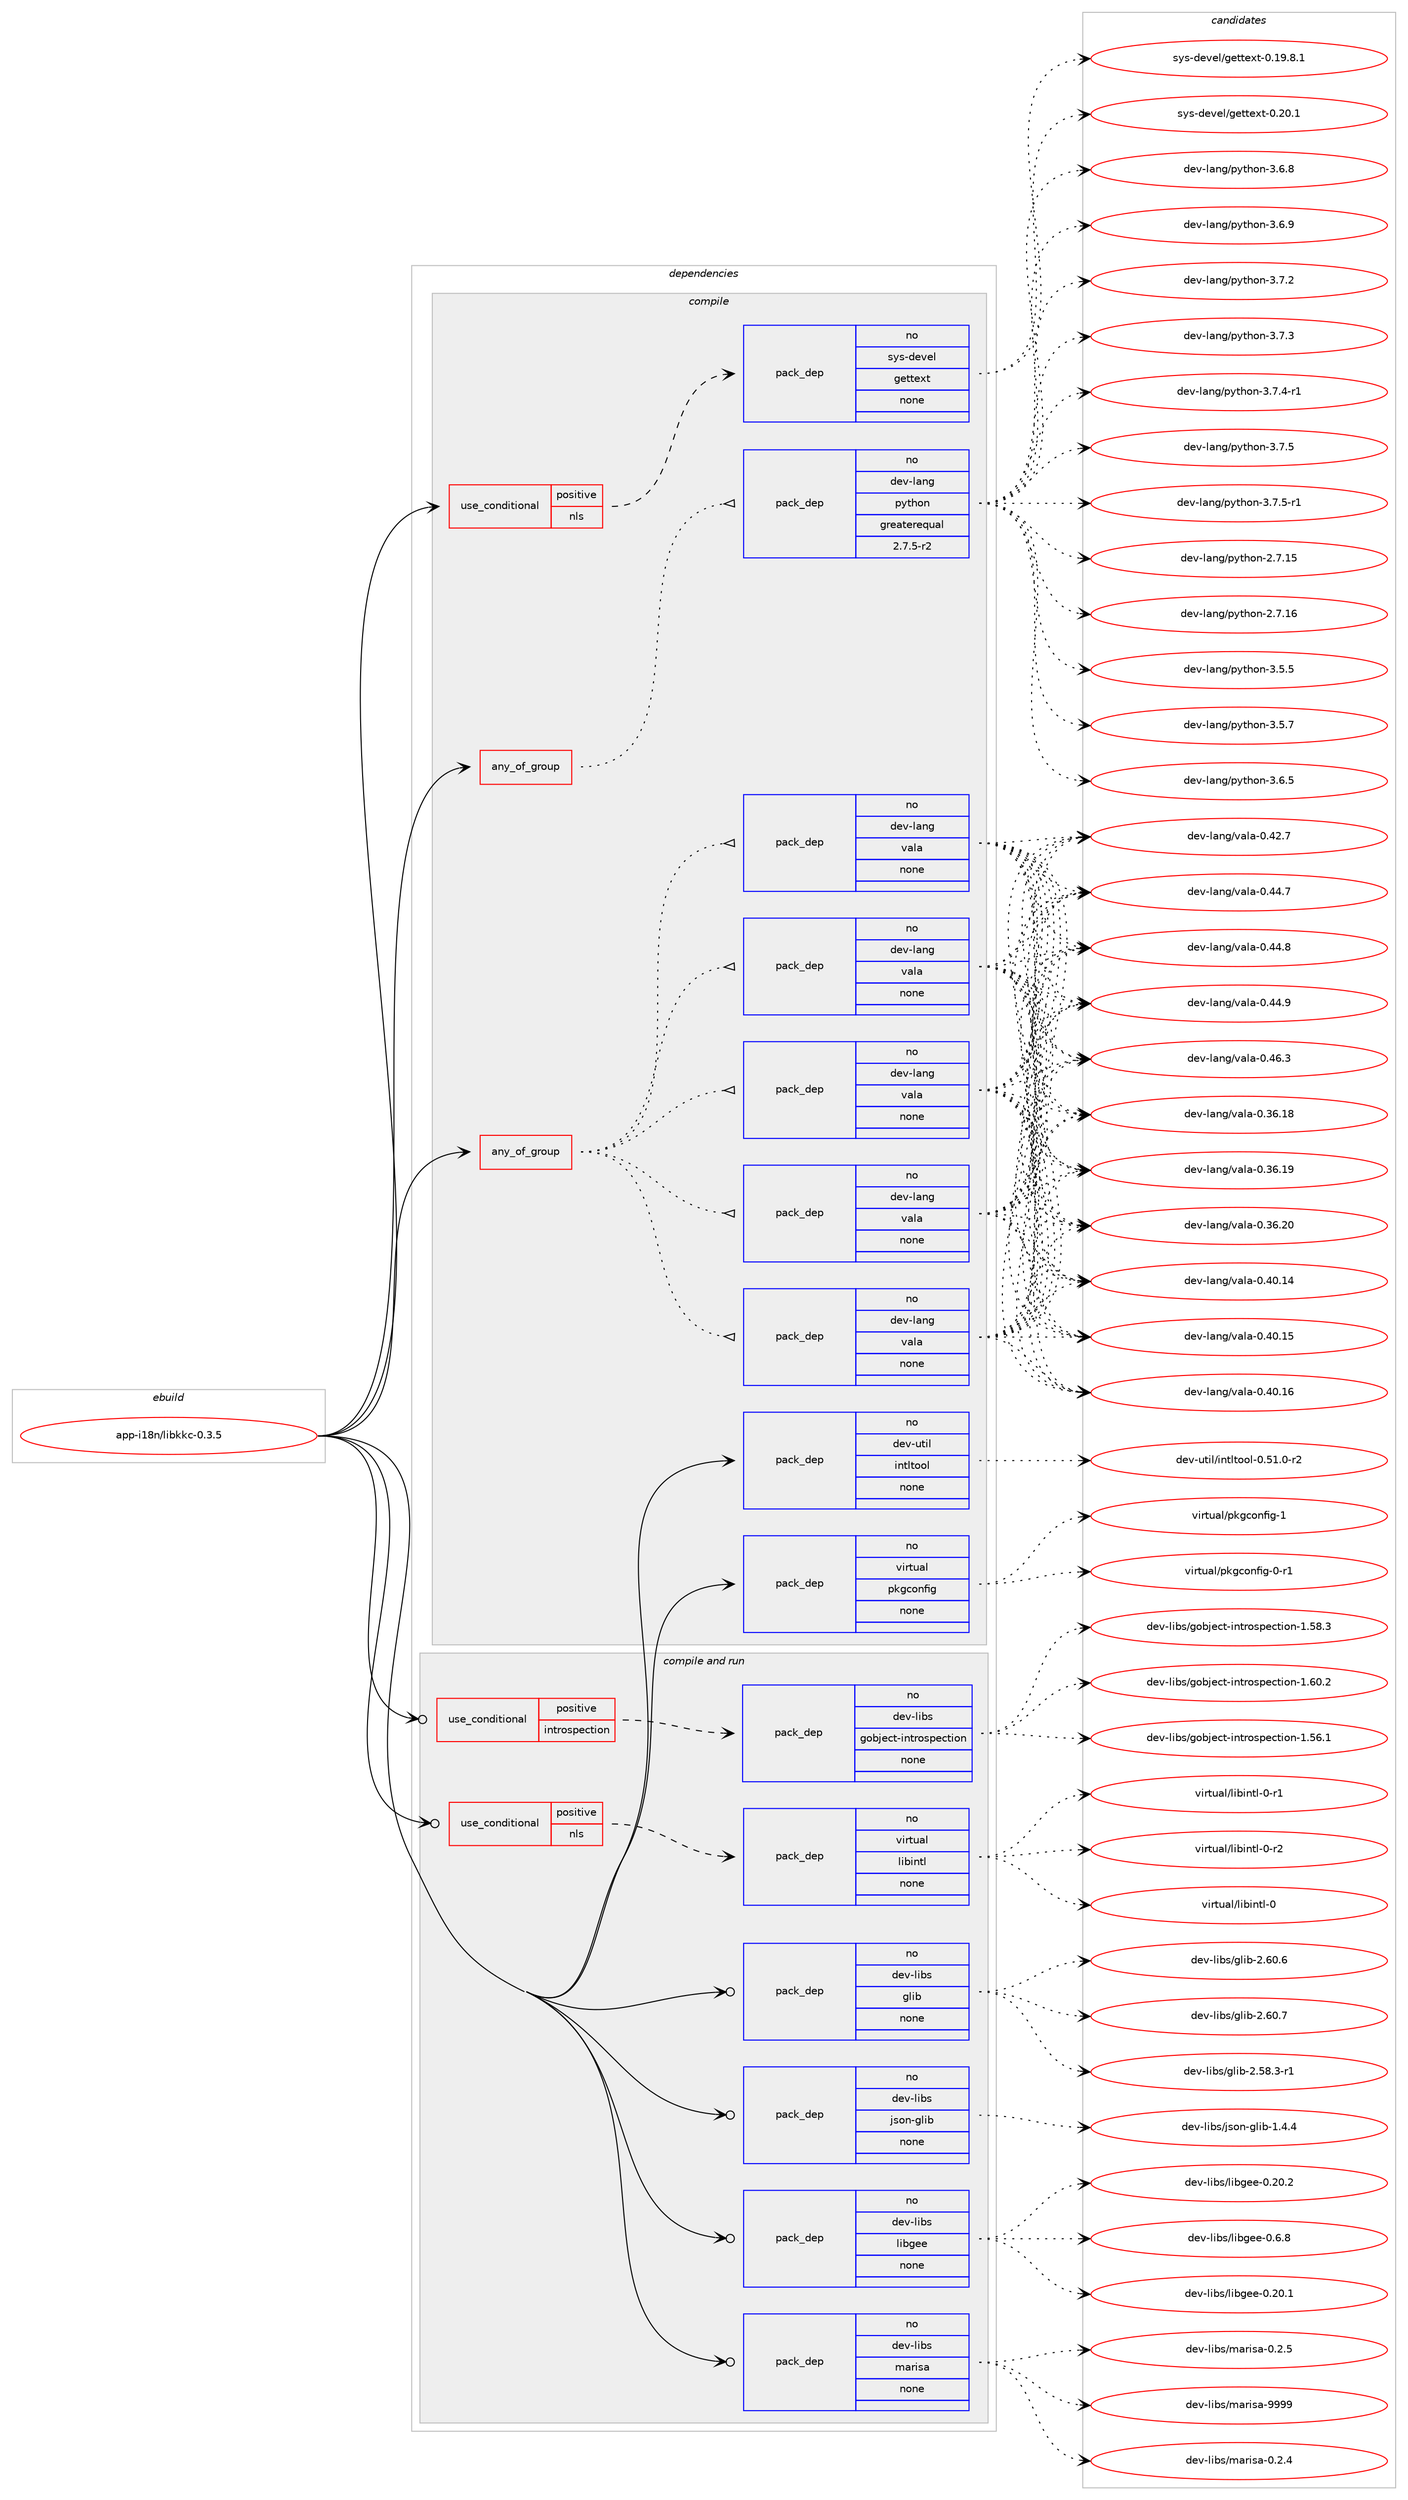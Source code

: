 digraph prolog {

# *************
# Graph options
# *************

newrank=true;
concentrate=true;
compound=true;
graph [rankdir=LR,fontname=Helvetica,fontsize=10,ranksep=1.5];#, ranksep=2.5, nodesep=0.2];
edge  [arrowhead=vee];
node  [fontname=Helvetica,fontsize=10];

# **********
# The ebuild
# **********

subgraph cluster_leftcol {
color=gray;
rank=same;
label=<<i>ebuild</i>>;
id [label="app-i18n/libkkc-0.3.5", color=red, width=4, href="../app-i18n/libkkc-0.3.5.svg"];
}

# ****************
# The dependencies
# ****************

subgraph cluster_midcol {
color=gray;
label=<<i>dependencies</i>>;
subgraph cluster_compile {
fillcolor="#eeeeee";
style=filled;
label=<<i>compile</i>>;
subgraph any8608 {
dependency495274 [label=<<TABLE BORDER="0" CELLBORDER="1" CELLSPACING="0" CELLPADDING="4"><TR><TD CELLPADDING="10">any_of_group</TD></TR></TABLE>>, shape=none, color=red];subgraph pack367963 {
dependency495275 [label=<<TABLE BORDER="0" CELLBORDER="1" CELLSPACING="0" CELLPADDING="4" WIDTH="220"><TR><TD ROWSPAN="6" CELLPADDING="30">pack_dep</TD></TR><TR><TD WIDTH="110">no</TD></TR><TR><TD>dev-lang</TD></TR><TR><TD>python</TD></TR><TR><TD>greaterequal</TD></TR><TR><TD>2.7.5-r2</TD></TR></TABLE>>, shape=none, color=blue];
}
dependency495274:e -> dependency495275:w [weight=20,style="dotted",arrowhead="oinv"];
}
id:e -> dependency495274:w [weight=20,style="solid",arrowhead="vee"];
subgraph any8609 {
dependency495276 [label=<<TABLE BORDER="0" CELLBORDER="1" CELLSPACING="0" CELLPADDING="4"><TR><TD CELLPADDING="10">any_of_group</TD></TR></TABLE>>, shape=none, color=red];subgraph pack367964 {
dependency495277 [label=<<TABLE BORDER="0" CELLBORDER="1" CELLSPACING="0" CELLPADDING="4" WIDTH="220"><TR><TD ROWSPAN="6" CELLPADDING="30">pack_dep</TD></TR><TR><TD WIDTH="110">no</TD></TR><TR><TD>dev-lang</TD></TR><TR><TD>vala</TD></TR><TR><TD>none</TD></TR><TR><TD></TD></TR></TABLE>>, shape=none, color=blue];
}
dependency495276:e -> dependency495277:w [weight=20,style="dotted",arrowhead="oinv"];
subgraph pack367965 {
dependency495278 [label=<<TABLE BORDER="0" CELLBORDER="1" CELLSPACING="0" CELLPADDING="4" WIDTH="220"><TR><TD ROWSPAN="6" CELLPADDING="30">pack_dep</TD></TR><TR><TD WIDTH="110">no</TD></TR><TR><TD>dev-lang</TD></TR><TR><TD>vala</TD></TR><TR><TD>none</TD></TR><TR><TD></TD></TR></TABLE>>, shape=none, color=blue];
}
dependency495276:e -> dependency495278:w [weight=20,style="dotted",arrowhead="oinv"];
subgraph pack367966 {
dependency495279 [label=<<TABLE BORDER="0" CELLBORDER="1" CELLSPACING="0" CELLPADDING="4" WIDTH="220"><TR><TD ROWSPAN="6" CELLPADDING="30">pack_dep</TD></TR><TR><TD WIDTH="110">no</TD></TR><TR><TD>dev-lang</TD></TR><TR><TD>vala</TD></TR><TR><TD>none</TD></TR><TR><TD></TD></TR></TABLE>>, shape=none, color=blue];
}
dependency495276:e -> dependency495279:w [weight=20,style="dotted",arrowhead="oinv"];
subgraph pack367967 {
dependency495280 [label=<<TABLE BORDER="0" CELLBORDER="1" CELLSPACING="0" CELLPADDING="4" WIDTH="220"><TR><TD ROWSPAN="6" CELLPADDING="30">pack_dep</TD></TR><TR><TD WIDTH="110">no</TD></TR><TR><TD>dev-lang</TD></TR><TR><TD>vala</TD></TR><TR><TD>none</TD></TR><TR><TD></TD></TR></TABLE>>, shape=none, color=blue];
}
dependency495276:e -> dependency495280:w [weight=20,style="dotted",arrowhead="oinv"];
subgraph pack367968 {
dependency495281 [label=<<TABLE BORDER="0" CELLBORDER="1" CELLSPACING="0" CELLPADDING="4" WIDTH="220"><TR><TD ROWSPAN="6" CELLPADDING="30">pack_dep</TD></TR><TR><TD WIDTH="110">no</TD></TR><TR><TD>dev-lang</TD></TR><TR><TD>vala</TD></TR><TR><TD>none</TD></TR><TR><TD></TD></TR></TABLE>>, shape=none, color=blue];
}
dependency495276:e -> dependency495281:w [weight=20,style="dotted",arrowhead="oinv"];
}
id:e -> dependency495276:w [weight=20,style="solid",arrowhead="vee"];
subgraph cond118391 {
dependency495282 [label=<<TABLE BORDER="0" CELLBORDER="1" CELLSPACING="0" CELLPADDING="4"><TR><TD ROWSPAN="3" CELLPADDING="10">use_conditional</TD></TR><TR><TD>positive</TD></TR><TR><TD>nls</TD></TR></TABLE>>, shape=none, color=red];
subgraph pack367969 {
dependency495283 [label=<<TABLE BORDER="0" CELLBORDER="1" CELLSPACING="0" CELLPADDING="4" WIDTH="220"><TR><TD ROWSPAN="6" CELLPADDING="30">pack_dep</TD></TR><TR><TD WIDTH="110">no</TD></TR><TR><TD>sys-devel</TD></TR><TR><TD>gettext</TD></TR><TR><TD>none</TD></TR><TR><TD></TD></TR></TABLE>>, shape=none, color=blue];
}
dependency495282:e -> dependency495283:w [weight=20,style="dashed",arrowhead="vee"];
}
id:e -> dependency495282:w [weight=20,style="solid",arrowhead="vee"];
subgraph pack367970 {
dependency495284 [label=<<TABLE BORDER="0" CELLBORDER="1" CELLSPACING="0" CELLPADDING="4" WIDTH="220"><TR><TD ROWSPAN="6" CELLPADDING="30">pack_dep</TD></TR><TR><TD WIDTH="110">no</TD></TR><TR><TD>dev-util</TD></TR><TR><TD>intltool</TD></TR><TR><TD>none</TD></TR><TR><TD></TD></TR></TABLE>>, shape=none, color=blue];
}
id:e -> dependency495284:w [weight=20,style="solid",arrowhead="vee"];
subgraph pack367971 {
dependency495285 [label=<<TABLE BORDER="0" CELLBORDER="1" CELLSPACING="0" CELLPADDING="4" WIDTH="220"><TR><TD ROWSPAN="6" CELLPADDING="30">pack_dep</TD></TR><TR><TD WIDTH="110">no</TD></TR><TR><TD>virtual</TD></TR><TR><TD>pkgconfig</TD></TR><TR><TD>none</TD></TR><TR><TD></TD></TR></TABLE>>, shape=none, color=blue];
}
id:e -> dependency495285:w [weight=20,style="solid",arrowhead="vee"];
}
subgraph cluster_compileandrun {
fillcolor="#eeeeee";
style=filled;
label=<<i>compile and run</i>>;
subgraph cond118392 {
dependency495286 [label=<<TABLE BORDER="0" CELLBORDER="1" CELLSPACING="0" CELLPADDING="4"><TR><TD ROWSPAN="3" CELLPADDING="10">use_conditional</TD></TR><TR><TD>positive</TD></TR><TR><TD>introspection</TD></TR></TABLE>>, shape=none, color=red];
subgraph pack367972 {
dependency495287 [label=<<TABLE BORDER="0" CELLBORDER="1" CELLSPACING="0" CELLPADDING="4" WIDTH="220"><TR><TD ROWSPAN="6" CELLPADDING="30">pack_dep</TD></TR><TR><TD WIDTH="110">no</TD></TR><TR><TD>dev-libs</TD></TR><TR><TD>gobject-introspection</TD></TR><TR><TD>none</TD></TR><TR><TD></TD></TR></TABLE>>, shape=none, color=blue];
}
dependency495286:e -> dependency495287:w [weight=20,style="dashed",arrowhead="vee"];
}
id:e -> dependency495286:w [weight=20,style="solid",arrowhead="odotvee"];
subgraph cond118393 {
dependency495288 [label=<<TABLE BORDER="0" CELLBORDER="1" CELLSPACING="0" CELLPADDING="4"><TR><TD ROWSPAN="3" CELLPADDING="10">use_conditional</TD></TR><TR><TD>positive</TD></TR><TR><TD>nls</TD></TR></TABLE>>, shape=none, color=red];
subgraph pack367973 {
dependency495289 [label=<<TABLE BORDER="0" CELLBORDER="1" CELLSPACING="0" CELLPADDING="4" WIDTH="220"><TR><TD ROWSPAN="6" CELLPADDING="30">pack_dep</TD></TR><TR><TD WIDTH="110">no</TD></TR><TR><TD>virtual</TD></TR><TR><TD>libintl</TD></TR><TR><TD>none</TD></TR><TR><TD></TD></TR></TABLE>>, shape=none, color=blue];
}
dependency495288:e -> dependency495289:w [weight=20,style="dashed",arrowhead="vee"];
}
id:e -> dependency495288:w [weight=20,style="solid",arrowhead="odotvee"];
subgraph pack367974 {
dependency495290 [label=<<TABLE BORDER="0" CELLBORDER="1" CELLSPACING="0" CELLPADDING="4" WIDTH="220"><TR><TD ROWSPAN="6" CELLPADDING="30">pack_dep</TD></TR><TR><TD WIDTH="110">no</TD></TR><TR><TD>dev-libs</TD></TR><TR><TD>glib</TD></TR><TR><TD>none</TD></TR><TR><TD></TD></TR></TABLE>>, shape=none, color=blue];
}
id:e -> dependency495290:w [weight=20,style="solid",arrowhead="odotvee"];
subgraph pack367975 {
dependency495291 [label=<<TABLE BORDER="0" CELLBORDER="1" CELLSPACING="0" CELLPADDING="4" WIDTH="220"><TR><TD ROWSPAN="6" CELLPADDING="30">pack_dep</TD></TR><TR><TD WIDTH="110">no</TD></TR><TR><TD>dev-libs</TD></TR><TR><TD>json-glib</TD></TR><TR><TD>none</TD></TR><TR><TD></TD></TR></TABLE>>, shape=none, color=blue];
}
id:e -> dependency495291:w [weight=20,style="solid",arrowhead="odotvee"];
subgraph pack367976 {
dependency495292 [label=<<TABLE BORDER="0" CELLBORDER="1" CELLSPACING="0" CELLPADDING="4" WIDTH="220"><TR><TD ROWSPAN="6" CELLPADDING="30">pack_dep</TD></TR><TR><TD WIDTH="110">no</TD></TR><TR><TD>dev-libs</TD></TR><TR><TD>libgee</TD></TR><TR><TD>none</TD></TR><TR><TD></TD></TR></TABLE>>, shape=none, color=blue];
}
id:e -> dependency495292:w [weight=20,style="solid",arrowhead="odotvee"];
subgraph pack367977 {
dependency495293 [label=<<TABLE BORDER="0" CELLBORDER="1" CELLSPACING="0" CELLPADDING="4" WIDTH="220"><TR><TD ROWSPAN="6" CELLPADDING="30">pack_dep</TD></TR><TR><TD WIDTH="110">no</TD></TR><TR><TD>dev-libs</TD></TR><TR><TD>marisa</TD></TR><TR><TD>none</TD></TR><TR><TD></TD></TR></TABLE>>, shape=none, color=blue];
}
id:e -> dependency495293:w [weight=20,style="solid",arrowhead="odotvee"];
}
subgraph cluster_run {
fillcolor="#eeeeee";
style=filled;
label=<<i>run</i>>;
}
}

# **************
# The candidates
# **************

subgraph cluster_choices {
rank=same;
color=gray;
label=<<i>candidates</i>>;

subgraph choice367963 {
color=black;
nodesep=1;
choice10010111845108971101034711212111610411111045504655464953 [label="dev-lang/python-2.7.15", color=red, width=4,href="../dev-lang/python-2.7.15.svg"];
choice10010111845108971101034711212111610411111045504655464954 [label="dev-lang/python-2.7.16", color=red, width=4,href="../dev-lang/python-2.7.16.svg"];
choice100101118451089711010347112121116104111110455146534653 [label="dev-lang/python-3.5.5", color=red, width=4,href="../dev-lang/python-3.5.5.svg"];
choice100101118451089711010347112121116104111110455146534655 [label="dev-lang/python-3.5.7", color=red, width=4,href="../dev-lang/python-3.5.7.svg"];
choice100101118451089711010347112121116104111110455146544653 [label="dev-lang/python-3.6.5", color=red, width=4,href="../dev-lang/python-3.6.5.svg"];
choice100101118451089711010347112121116104111110455146544656 [label="dev-lang/python-3.6.8", color=red, width=4,href="../dev-lang/python-3.6.8.svg"];
choice100101118451089711010347112121116104111110455146544657 [label="dev-lang/python-3.6.9", color=red, width=4,href="../dev-lang/python-3.6.9.svg"];
choice100101118451089711010347112121116104111110455146554650 [label="dev-lang/python-3.7.2", color=red, width=4,href="../dev-lang/python-3.7.2.svg"];
choice100101118451089711010347112121116104111110455146554651 [label="dev-lang/python-3.7.3", color=red, width=4,href="../dev-lang/python-3.7.3.svg"];
choice1001011184510897110103471121211161041111104551465546524511449 [label="dev-lang/python-3.7.4-r1", color=red, width=4,href="../dev-lang/python-3.7.4-r1.svg"];
choice100101118451089711010347112121116104111110455146554653 [label="dev-lang/python-3.7.5", color=red, width=4,href="../dev-lang/python-3.7.5.svg"];
choice1001011184510897110103471121211161041111104551465546534511449 [label="dev-lang/python-3.7.5-r1", color=red, width=4,href="../dev-lang/python-3.7.5-r1.svg"];
dependency495275:e -> choice10010111845108971101034711212111610411111045504655464953:w [style=dotted,weight="100"];
dependency495275:e -> choice10010111845108971101034711212111610411111045504655464954:w [style=dotted,weight="100"];
dependency495275:e -> choice100101118451089711010347112121116104111110455146534653:w [style=dotted,weight="100"];
dependency495275:e -> choice100101118451089711010347112121116104111110455146534655:w [style=dotted,weight="100"];
dependency495275:e -> choice100101118451089711010347112121116104111110455146544653:w [style=dotted,weight="100"];
dependency495275:e -> choice100101118451089711010347112121116104111110455146544656:w [style=dotted,weight="100"];
dependency495275:e -> choice100101118451089711010347112121116104111110455146544657:w [style=dotted,weight="100"];
dependency495275:e -> choice100101118451089711010347112121116104111110455146554650:w [style=dotted,weight="100"];
dependency495275:e -> choice100101118451089711010347112121116104111110455146554651:w [style=dotted,weight="100"];
dependency495275:e -> choice1001011184510897110103471121211161041111104551465546524511449:w [style=dotted,weight="100"];
dependency495275:e -> choice100101118451089711010347112121116104111110455146554653:w [style=dotted,weight="100"];
dependency495275:e -> choice1001011184510897110103471121211161041111104551465546534511449:w [style=dotted,weight="100"];
}
subgraph choice367964 {
color=black;
nodesep=1;
choice10010111845108971101034711897108974548465154464956 [label="dev-lang/vala-0.36.18", color=red, width=4,href="../dev-lang/vala-0.36.18.svg"];
choice10010111845108971101034711897108974548465154464957 [label="dev-lang/vala-0.36.19", color=red, width=4,href="../dev-lang/vala-0.36.19.svg"];
choice10010111845108971101034711897108974548465154465048 [label="dev-lang/vala-0.36.20", color=red, width=4,href="../dev-lang/vala-0.36.20.svg"];
choice10010111845108971101034711897108974548465248464952 [label="dev-lang/vala-0.40.14", color=red, width=4,href="../dev-lang/vala-0.40.14.svg"];
choice10010111845108971101034711897108974548465248464953 [label="dev-lang/vala-0.40.15", color=red, width=4,href="../dev-lang/vala-0.40.15.svg"];
choice10010111845108971101034711897108974548465248464954 [label="dev-lang/vala-0.40.16", color=red, width=4,href="../dev-lang/vala-0.40.16.svg"];
choice100101118451089711010347118971089745484652504655 [label="dev-lang/vala-0.42.7", color=red, width=4,href="../dev-lang/vala-0.42.7.svg"];
choice100101118451089711010347118971089745484652524655 [label="dev-lang/vala-0.44.7", color=red, width=4,href="../dev-lang/vala-0.44.7.svg"];
choice100101118451089711010347118971089745484652524656 [label="dev-lang/vala-0.44.8", color=red, width=4,href="../dev-lang/vala-0.44.8.svg"];
choice100101118451089711010347118971089745484652524657 [label="dev-lang/vala-0.44.9", color=red, width=4,href="../dev-lang/vala-0.44.9.svg"];
choice100101118451089711010347118971089745484652544651 [label="dev-lang/vala-0.46.3", color=red, width=4,href="../dev-lang/vala-0.46.3.svg"];
dependency495277:e -> choice10010111845108971101034711897108974548465154464956:w [style=dotted,weight="100"];
dependency495277:e -> choice10010111845108971101034711897108974548465154464957:w [style=dotted,weight="100"];
dependency495277:e -> choice10010111845108971101034711897108974548465154465048:w [style=dotted,weight="100"];
dependency495277:e -> choice10010111845108971101034711897108974548465248464952:w [style=dotted,weight="100"];
dependency495277:e -> choice10010111845108971101034711897108974548465248464953:w [style=dotted,weight="100"];
dependency495277:e -> choice10010111845108971101034711897108974548465248464954:w [style=dotted,weight="100"];
dependency495277:e -> choice100101118451089711010347118971089745484652504655:w [style=dotted,weight="100"];
dependency495277:e -> choice100101118451089711010347118971089745484652524655:w [style=dotted,weight="100"];
dependency495277:e -> choice100101118451089711010347118971089745484652524656:w [style=dotted,weight="100"];
dependency495277:e -> choice100101118451089711010347118971089745484652524657:w [style=dotted,weight="100"];
dependency495277:e -> choice100101118451089711010347118971089745484652544651:w [style=dotted,weight="100"];
}
subgraph choice367965 {
color=black;
nodesep=1;
choice10010111845108971101034711897108974548465154464956 [label="dev-lang/vala-0.36.18", color=red, width=4,href="../dev-lang/vala-0.36.18.svg"];
choice10010111845108971101034711897108974548465154464957 [label="dev-lang/vala-0.36.19", color=red, width=4,href="../dev-lang/vala-0.36.19.svg"];
choice10010111845108971101034711897108974548465154465048 [label="dev-lang/vala-0.36.20", color=red, width=4,href="../dev-lang/vala-0.36.20.svg"];
choice10010111845108971101034711897108974548465248464952 [label="dev-lang/vala-0.40.14", color=red, width=4,href="../dev-lang/vala-0.40.14.svg"];
choice10010111845108971101034711897108974548465248464953 [label="dev-lang/vala-0.40.15", color=red, width=4,href="../dev-lang/vala-0.40.15.svg"];
choice10010111845108971101034711897108974548465248464954 [label="dev-lang/vala-0.40.16", color=red, width=4,href="../dev-lang/vala-0.40.16.svg"];
choice100101118451089711010347118971089745484652504655 [label="dev-lang/vala-0.42.7", color=red, width=4,href="../dev-lang/vala-0.42.7.svg"];
choice100101118451089711010347118971089745484652524655 [label="dev-lang/vala-0.44.7", color=red, width=4,href="../dev-lang/vala-0.44.7.svg"];
choice100101118451089711010347118971089745484652524656 [label="dev-lang/vala-0.44.8", color=red, width=4,href="../dev-lang/vala-0.44.8.svg"];
choice100101118451089711010347118971089745484652524657 [label="dev-lang/vala-0.44.9", color=red, width=4,href="../dev-lang/vala-0.44.9.svg"];
choice100101118451089711010347118971089745484652544651 [label="dev-lang/vala-0.46.3", color=red, width=4,href="../dev-lang/vala-0.46.3.svg"];
dependency495278:e -> choice10010111845108971101034711897108974548465154464956:w [style=dotted,weight="100"];
dependency495278:e -> choice10010111845108971101034711897108974548465154464957:w [style=dotted,weight="100"];
dependency495278:e -> choice10010111845108971101034711897108974548465154465048:w [style=dotted,weight="100"];
dependency495278:e -> choice10010111845108971101034711897108974548465248464952:w [style=dotted,weight="100"];
dependency495278:e -> choice10010111845108971101034711897108974548465248464953:w [style=dotted,weight="100"];
dependency495278:e -> choice10010111845108971101034711897108974548465248464954:w [style=dotted,weight="100"];
dependency495278:e -> choice100101118451089711010347118971089745484652504655:w [style=dotted,weight="100"];
dependency495278:e -> choice100101118451089711010347118971089745484652524655:w [style=dotted,weight="100"];
dependency495278:e -> choice100101118451089711010347118971089745484652524656:w [style=dotted,weight="100"];
dependency495278:e -> choice100101118451089711010347118971089745484652524657:w [style=dotted,weight="100"];
dependency495278:e -> choice100101118451089711010347118971089745484652544651:w [style=dotted,weight="100"];
}
subgraph choice367966 {
color=black;
nodesep=1;
choice10010111845108971101034711897108974548465154464956 [label="dev-lang/vala-0.36.18", color=red, width=4,href="../dev-lang/vala-0.36.18.svg"];
choice10010111845108971101034711897108974548465154464957 [label="dev-lang/vala-0.36.19", color=red, width=4,href="../dev-lang/vala-0.36.19.svg"];
choice10010111845108971101034711897108974548465154465048 [label="dev-lang/vala-0.36.20", color=red, width=4,href="../dev-lang/vala-0.36.20.svg"];
choice10010111845108971101034711897108974548465248464952 [label="dev-lang/vala-0.40.14", color=red, width=4,href="../dev-lang/vala-0.40.14.svg"];
choice10010111845108971101034711897108974548465248464953 [label="dev-lang/vala-0.40.15", color=red, width=4,href="../dev-lang/vala-0.40.15.svg"];
choice10010111845108971101034711897108974548465248464954 [label="dev-lang/vala-0.40.16", color=red, width=4,href="../dev-lang/vala-0.40.16.svg"];
choice100101118451089711010347118971089745484652504655 [label="dev-lang/vala-0.42.7", color=red, width=4,href="../dev-lang/vala-0.42.7.svg"];
choice100101118451089711010347118971089745484652524655 [label="dev-lang/vala-0.44.7", color=red, width=4,href="../dev-lang/vala-0.44.7.svg"];
choice100101118451089711010347118971089745484652524656 [label="dev-lang/vala-0.44.8", color=red, width=4,href="../dev-lang/vala-0.44.8.svg"];
choice100101118451089711010347118971089745484652524657 [label="dev-lang/vala-0.44.9", color=red, width=4,href="../dev-lang/vala-0.44.9.svg"];
choice100101118451089711010347118971089745484652544651 [label="dev-lang/vala-0.46.3", color=red, width=4,href="../dev-lang/vala-0.46.3.svg"];
dependency495279:e -> choice10010111845108971101034711897108974548465154464956:w [style=dotted,weight="100"];
dependency495279:e -> choice10010111845108971101034711897108974548465154464957:w [style=dotted,weight="100"];
dependency495279:e -> choice10010111845108971101034711897108974548465154465048:w [style=dotted,weight="100"];
dependency495279:e -> choice10010111845108971101034711897108974548465248464952:w [style=dotted,weight="100"];
dependency495279:e -> choice10010111845108971101034711897108974548465248464953:w [style=dotted,weight="100"];
dependency495279:e -> choice10010111845108971101034711897108974548465248464954:w [style=dotted,weight="100"];
dependency495279:e -> choice100101118451089711010347118971089745484652504655:w [style=dotted,weight="100"];
dependency495279:e -> choice100101118451089711010347118971089745484652524655:w [style=dotted,weight="100"];
dependency495279:e -> choice100101118451089711010347118971089745484652524656:w [style=dotted,weight="100"];
dependency495279:e -> choice100101118451089711010347118971089745484652524657:w [style=dotted,weight="100"];
dependency495279:e -> choice100101118451089711010347118971089745484652544651:w [style=dotted,weight="100"];
}
subgraph choice367967 {
color=black;
nodesep=1;
choice10010111845108971101034711897108974548465154464956 [label="dev-lang/vala-0.36.18", color=red, width=4,href="../dev-lang/vala-0.36.18.svg"];
choice10010111845108971101034711897108974548465154464957 [label="dev-lang/vala-0.36.19", color=red, width=4,href="../dev-lang/vala-0.36.19.svg"];
choice10010111845108971101034711897108974548465154465048 [label="dev-lang/vala-0.36.20", color=red, width=4,href="../dev-lang/vala-0.36.20.svg"];
choice10010111845108971101034711897108974548465248464952 [label="dev-lang/vala-0.40.14", color=red, width=4,href="../dev-lang/vala-0.40.14.svg"];
choice10010111845108971101034711897108974548465248464953 [label="dev-lang/vala-0.40.15", color=red, width=4,href="../dev-lang/vala-0.40.15.svg"];
choice10010111845108971101034711897108974548465248464954 [label="dev-lang/vala-0.40.16", color=red, width=4,href="../dev-lang/vala-0.40.16.svg"];
choice100101118451089711010347118971089745484652504655 [label="dev-lang/vala-0.42.7", color=red, width=4,href="../dev-lang/vala-0.42.7.svg"];
choice100101118451089711010347118971089745484652524655 [label="dev-lang/vala-0.44.7", color=red, width=4,href="../dev-lang/vala-0.44.7.svg"];
choice100101118451089711010347118971089745484652524656 [label="dev-lang/vala-0.44.8", color=red, width=4,href="../dev-lang/vala-0.44.8.svg"];
choice100101118451089711010347118971089745484652524657 [label="dev-lang/vala-0.44.9", color=red, width=4,href="../dev-lang/vala-0.44.9.svg"];
choice100101118451089711010347118971089745484652544651 [label="dev-lang/vala-0.46.3", color=red, width=4,href="../dev-lang/vala-0.46.3.svg"];
dependency495280:e -> choice10010111845108971101034711897108974548465154464956:w [style=dotted,weight="100"];
dependency495280:e -> choice10010111845108971101034711897108974548465154464957:w [style=dotted,weight="100"];
dependency495280:e -> choice10010111845108971101034711897108974548465154465048:w [style=dotted,weight="100"];
dependency495280:e -> choice10010111845108971101034711897108974548465248464952:w [style=dotted,weight="100"];
dependency495280:e -> choice10010111845108971101034711897108974548465248464953:w [style=dotted,weight="100"];
dependency495280:e -> choice10010111845108971101034711897108974548465248464954:w [style=dotted,weight="100"];
dependency495280:e -> choice100101118451089711010347118971089745484652504655:w [style=dotted,weight="100"];
dependency495280:e -> choice100101118451089711010347118971089745484652524655:w [style=dotted,weight="100"];
dependency495280:e -> choice100101118451089711010347118971089745484652524656:w [style=dotted,weight="100"];
dependency495280:e -> choice100101118451089711010347118971089745484652524657:w [style=dotted,weight="100"];
dependency495280:e -> choice100101118451089711010347118971089745484652544651:w [style=dotted,weight="100"];
}
subgraph choice367968 {
color=black;
nodesep=1;
choice10010111845108971101034711897108974548465154464956 [label="dev-lang/vala-0.36.18", color=red, width=4,href="../dev-lang/vala-0.36.18.svg"];
choice10010111845108971101034711897108974548465154464957 [label="dev-lang/vala-0.36.19", color=red, width=4,href="../dev-lang/vala-0.36.19.svg"];
choice10010111845108971101034711897108974548465154465048 [label="dev-lang/vala-0.36.20", color=red, width=4,href="../dev-lang/vala-0.36.20.svg"];
choice10010111845108971101034711897108974548465248464952 [label="dev-lang/vala-0.40.14", color=red, width=4,href="../dev-lang/vala-0.40.14.svg"];
choice10010111845108971101034711897108974548465248464953 [label="dev-lang/vala-0.40.15", color=red, width=4,href="../dev-lang/vala-0.40.15.svg"];
choice10010111845108971101034711897108974548465248464954 [label="dev-lang/vala-0.40.16", color=red, width=4,href="../dev-lang/vala-0.40.16.svg"];
choice100101118451089711010347118971089745484652504655 [label="dev-lang/vala-0.42.7", color=red, width=4,href="../dev-lang/vala-0.42.7.svg"];
choice100101118451089711010347118971089745484652524655 [label="dev-lang/vala-0.44.7", color=red, width=4,href="../dev-lang/vala-0.44.7.svg"];
choice100101118451089711010347118971089745484652524656 [label="dev-lang/vala-0.44.8", color=red, width=4,href="../dev-lang/vala-0.44.8.svg"];
choice100101118451089711010347118971089745484652524657 [label="dev-lang/vala-0.44.9", color=red, width=4,href="../dev-lang/vala-0.44.9.svg"];
choice100101118451089711010347118971089745484652544651 [label="dev-lang/vala-0.46.3", color=red, width=4,href="../dev-lang/vala-0.46.3.svg"];
dependency495281:e -> choice10010111845108971101034711897108974548465154464956:w [style=dotted,weight="100"];
dependency495281:e -> choice10010111845108971101034711897108974548465154464957:w [style=dotted,weight="100"];
dependency495281:e -> choice10010111845108971101034711897108974548465154465048:w [style=dotted,weight="100"];
dependency495281:e -> choice10010111845108971101034711897108974548465248464952:w [style=dotted,weight="100"];
dependency495281:e -> choice10010111845108971101034711897108974548465248464953:w [style=dotted,weight="100"];
dependency495281:e -> choice10010111845108971101034711897108974548465248464954:w [style=dotted,weight="100"];
dependency495281:e -> choice100101118451089711010347118971089745484652504655:w [style=dotted,weight="100"];
dependency495281:e -> choice100101118451089711010347118971089745484652524655:w [style=dotted,weight="100"];
dependency495281:e -> choice100101118451089711010347118971089745484652524656:w [style=dotted,weight="100"];
dependency495281:e -> choice100101118451089711010347118971089745484652524657:w [style=dotted,weight="100"];
dependency495281:e -> choice100101118451089711010347118971089745484652544651:w [style=dotted,weight="100"];
}
subgraph choice367969 {
color=black;
nodesep=1;
choice1151211154510010111810110847103101116116101120116454846495746564649 [label="sys-devel/gettext-0.19.8.1", color=red, width=4,href="../sys-devel/gettext-0.19.8.1.svg"];
choice115121115451001011181011084710310111611610112011645484650484649 [label="sys-devel/gettext-0.20.1", color=red, width=4,href="../sys-devel/gettext-0.20.1.svg"];
dependency495283:e -> choice1151211154510010111810110847103101116116101120116454846495746564649:w [style=dotted,weight="100"];
dependency495283:e -> choice115121115451001011181011084710310111611610112011645484650484649:w [style=dotted,weight="100"];
}
subgraph choice367970 {
color=black;
nodesep=1;
choice1001011184511711610510847105110116108116111111108454846534946484511450 [label="dev-util/intltool-0.51.0-r2", color=red, width=4,href="../dev-util/intltool-0.51.0-r2.svg"];
dependency495284:e -> choice1001011184511711610510847105110116108116111111108454846534946484511450:w [style=dotted,weight="100"];
}
subgraph choice367971 {
color=black;
nodesep=1;
choice11810511411611797108471121071039911111010210510345484511449 [label="virtual/pkgconfig-0-r1", color=red, width=4,href="../virtual/pkgconfig-0-r1.svg"];
choice1181051141161179710847112107103991111101021051034549 [label="virtual/pkgconfig-1", color=red, width=4,href="../virtual/pkgconfig-1.svg"];
dependency495285:e -> choice11810511411611797108471121071039911111010210510345484511449:w [style=dotted,weight="100"];
dependency495285:e -> choice1181051141161179710847112107103991111101021051034549:w [style=dotted,weight="100"];
}
subgraph choice367972 {
color=black;
nodesep=1;
choice1001011184510810598115471031119810610199116451051101161141111151121019911610511111045494653544649 [label="dev-libs/gobject-introspection-1.56.1", color=red, width=4,href="../dev-libs/gobject-introspection-1.56.1.svg"];
choice1001011184510810598115471031119810610199116451051101161141111151121019911610511111045494653564651 [label="dev-libs/gobject-introspection-1.58.3", color=red, width=4,href="../dev-libs/gobject-introspection-1.58.3.svg"];
choice1001011184510810598115471031119810610199116451051101161141111151121019911610511111045494654484650 [label="dev-libs/gobject-introspection-1.60.2", color=red, width=4,href="../dev-libs/gobject-introspection-1.60.2.svg"];
dependency495287:e -> choice1001011184510810598115471031119810610199116451051101161141111151121019911610511111045494653544649:w [style=dotted,weight="100"];
dependency495287:e -> choice1001011184510810598115471031119810610199116451051101161141111151121019911610511111045494653564651:w [style=dotted,weight="100"];
dependency495287:e -> choice1001011184510810598115471031119810610199116451051101161141111151121019911610511111045494654484650:w [style=dotted,weight="100"];
}
subgraph choice367973 {
color=black;
nodesep=1;
choice1181051141161179710847108105981051101161084548 [label="virtual/libintl-0", color=red, width=4,href="../virtual/libintl-0.svg"];
choice11810511411611797108471081059810511011610845484511449 [label="virtual/libintl-0-r1", color=red, width=4,href="../virtual/libintl-0-r1.svg"];
choice11810511411611797108471081059810511011610845484511450 [label="virtual/libintl-0-r2", color=red, width=4,href="../virtual/libintl-0-r2.svg"];
dependency495289:e -> choice1181051141161179710847108105981051101161084548:w [style=dotted,weight="100"];
dependency495289:e -> choice11810511411611797108471081059810511011610845484511449:w [style=dotted,weight="100"];
dependency495289:e -> choice11810511411611797108471081059810511011610845484511450:w [style=dotted,weight="100"];
}
subgraph choice367974 {
color=black;
nodesep=1;
choice10010111845108105981154710310810598455046535646514511449 [label="dev-libs/glib-2.58.3-r1", color=red, width=4,href="../dev-libs/glib-2.58.3-r1.svg"];
choice1001011184510810598115471031081059845504654484654 [label="dev-libs/glib-2.60.6", color=red, width=4,href="../dev-libs/glib-2.60.6.svg"];
choice1001011184510810598115471031081059845504654484655 [label="dev-libs/glib-2.60.7", color=red, width=4,href="../dev-libs/glib-2.60.7.svg"];
dependency495290:e -> choice10010111845108105981154710310810598455046535646514511449:w [style=dotted,weight="100"];
dependency495290:e -> choice1001011184510810598115471031081059845504654484654:w [style=dotted,weight="100"];
dependency495290:e -> choice1001011184510810598115471031081059845504654484655:w [style=dotted,weight="100"];
}
subgraph choice367975 {
color=black;
nodesep=1;
choice1001011184510810598115471061151111104510310810598454946524652 [label="dev-libs/json-glib-1.4.4", color=red, width=4,href="../dev-libs/json-glib-1.4.4.svg"];
dependency495291:e -> choice1001011184510810598115471061151111104510310810598454946524652:w [style=dotted,weight="100"];
}
subgraph choice367976 {
color=black;
nodesep=1;
choice1001011184510810598115471081059810310110145484650484649 [label="dev-libs/libgee-0.20.1", color=red, width=4,href="../dev-libs/libgee-0.20.1.svg"];
choice1001011184510810598115471081059810310110145484650484650 [label="dev-libs/libgee-0.20.2", color=red, width=4,href="../dev-libs/libgee-0.20.2.svg"];
choice10010111845108105981154710810598103101101454846544656 [label="dev-libs/libgee-0.6.8", color=red, width=4,href="../dev-libs/libgee-0.6.8.svg"];
dependency495292:e -> choice1001011184510810598115471081059810310110145484650484649:w [style=dotted,weight="100"];
dependency495292:e -> choice1001011184510810598115471081059810310110145484650484650:w [style=dotted,weight="100"];
dependency495292:e -> choice10010111845108105981154710810598103101101454846544656:w [style=dotted,weight="100"];
}
subgraph choice367977 {
color=black;
nodesep=1;
choice1001011184510810598115471099711410511597454846504652 [label="dev-libs/marisa-0.2.4", color=red, width=4,href="../dev-libs/marisa-0.2.4.svg"];
choice1001011184510810598115471099711410511597454846504653 [label="dev-libs/marisa-0.2.5", color=red, width=4,href="../dev-libs/marisa-0.2.5.svg"];
choice10010111845108105981154710997114105115974557575757 [label="dev-libs/marisa-9999", color=red, width=4,href="../dev-libs/marisa-9999.svg"];
dependency495293:e -> choice1001011184510810598115471099711410511597454846504652:w [style=dotted,weight="100"];
dependency495293:e -> choice1001011184510810598115471099711410511597454846504653:w [style=dotted,weight="100"];
dependency495293:e -> choice10010111845108105981154710997114105115974557575757:w [style=dotted,weight="100"];
}
}

}
